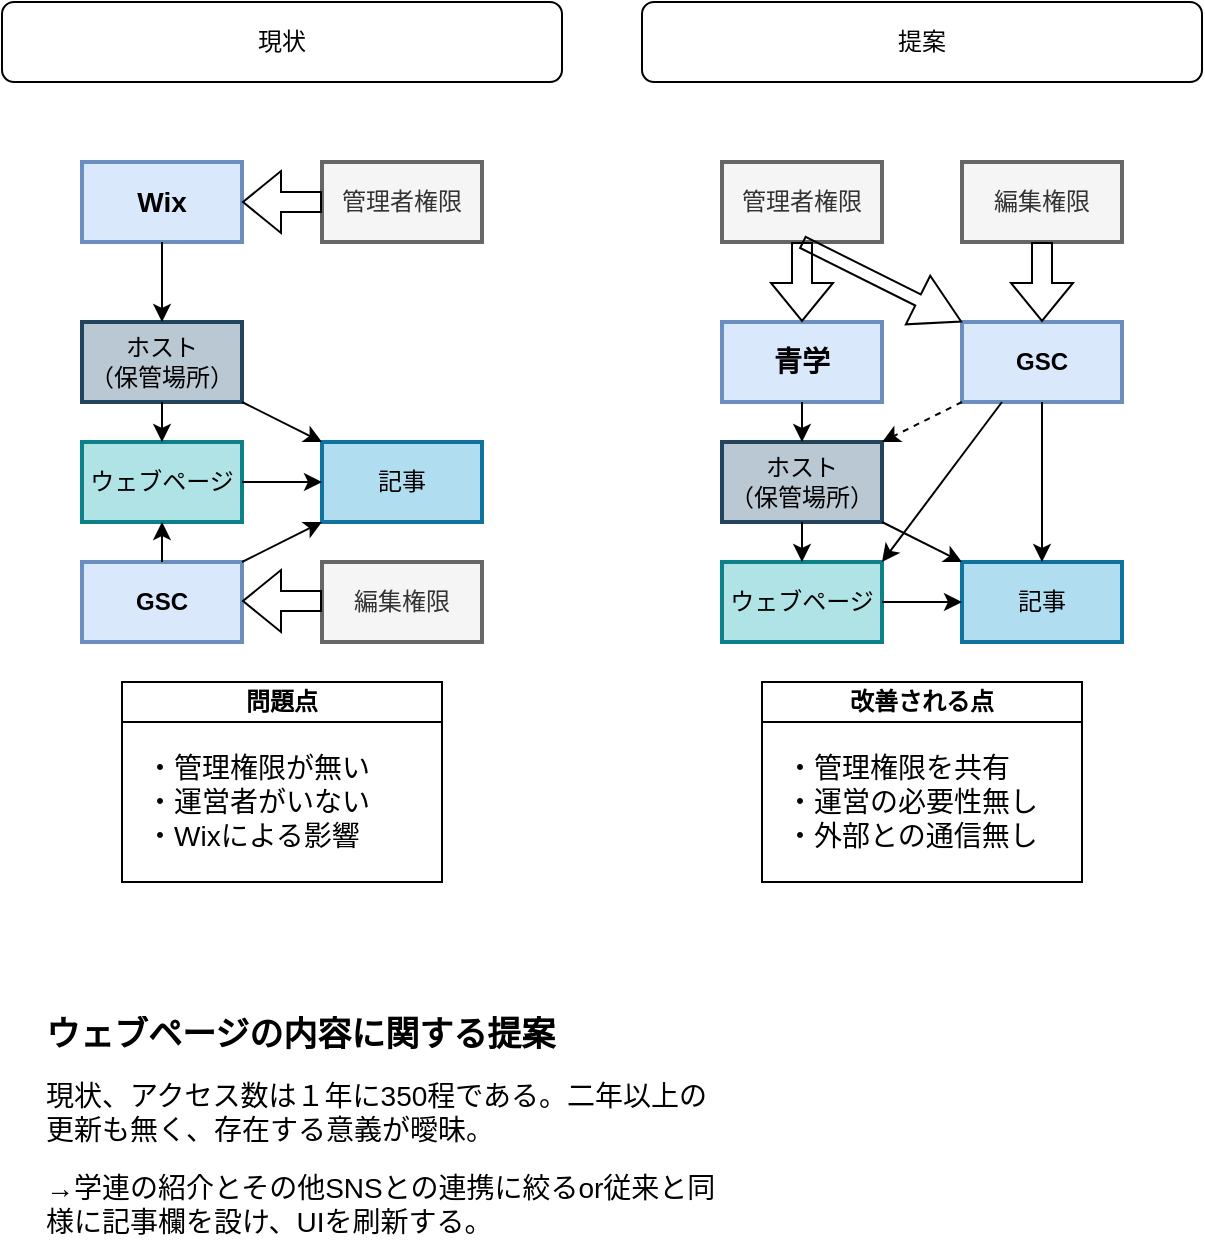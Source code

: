 <mxfile version="24.6.5" type="github">
  <diagram name="Page-1" id="foA03Sj28Lwy8-XEo3pu">
    <mxGraphModel dx="653" dy="946" grid="1" gridSize="10" guides="1" tooltips="1" connect="1" arrows="1" fold="1" page="1" pageScale="1" pageWidth="827" pageHeight="1169" math="0" shadow="0">
      <root>
        <mxCell id="0" />
        <mxCell id="1" parent="0" />
        <mxCell id="9BAr9_L27xOgPUCJvzYx-1" value="ウェブページ" style="rounded=0;whiteSpace=wrap;html=1;fillColor=#b0e3e6;strokeWidth=2;align=center;strokeColor=#0e8088;" parent="1" vertex="1">
          <mxGeometry x="80" y="240" width="80" height="40" as="geometry" />
        </mxCell>
        <mxCell id="9BAr9_L27xOgPUCJvzYx-2" value="記事" style="rounded=0;whiteSpace=wrap;html=1;fillColor=#b1ddf0;strokeWidth=2;strokeColor=#10739e;" parent="1" vertex="1">
          <mxGeometry x="200" y="240" width="80" height="40" as="geometry" />
        </mxCell>
        <mxCell id="9BAr9_L27xOgPUCJvzYx-3" value="管理者権限" style="rounded=0;whiteSpace=wrap;html=1;fillColor=#f5f5f5;strokeWidth=2;align=center;fontColor=#333333;strokeColor=#666666;" parent="1" vertex="1">
          <mxGeometry x="200" y="100" width="80" height="40" as="geometry" />
        </mxCell>
        <mxCell id="9BAr9_L27xOgPUCJvzYx-4" value="&lt;div&gt;ホスト&lt;/div&gt;&lt;div&gt;（保管場所）&lt;/div&gt;" style="rounded=0;whiteSpace=wrap;html=1;fillColor=#bac8d3;strokeWidth=2;align=center;strokeColor=#23445d;" parent="1" vertex="1">
          <mxGeometry x="80" y="180" width="80" height="40" as="geometry" />
        </mxCell>
        <mxCell id="9BAr9_L27xOgPUCJvzYx-5" value="&lt;b&gt;&lt;font style=&quot;font-size: 14px;&quot;&gt;Wix&lt;/font&gt;&lt;/b&gt;" style="rounded=0;whiteSpace=wrap;html=1;fillColor=#dae8fc;strokeWidth=2;align=center;strokeColor=#6c8ebf;" parent="1" vertex="1">
          <mxGeometry x="80" y="100" width="80" height="40" as="geometry" />
        </mxCell>
        <mxCell id="9BAr9_L27xOgPUCJvzYx-6" value="&lt;b&gt;GSC&lt;/b&gt;" style="rounded=0;whiteSpace=wrap;html=1;fillColor=#dae8fc;strokeWidth=2;align=center;strokeColor=#6c8ebf;" parent="1" vertex="1">
          <mxGeometry x="80" y="300" width="80" height="40" as="geometry" />
        </mxCell>
        <mxCell id="9BAr9_L27xOgPUCJvzYx-7" value="" style="endArrow=classic;html=1;rounded=0;exitX=0.5;exitY=1;exitDx=0;exitDy=0;entryX=0.5;entryY=0;entryDx=0;entryDy=0;" parent="1" source="9BAr9_L27xOgPUCJvzYx-4" target="9BAr9_L27xOgPUCJvzYx-1" edge="1">
          <mxGeometry width="50" height="50" relative="1" as="geometry">
            <mxPoint x="400" y="480" as="sourcePoint" />
            <mxPoint x="450" y="430" as="targetPoint" />
          </mxGeometry>
        </mxCell>
        <mxCell id="9BAr9_L27xOgPUCJvzYx-8" value="" style="endArrow=classic;html=1;rounded=0;exitX=1;exitY=1;exitDx=0;exitDy=0;entryX=0;entryY=0;entryDx=0;entryDy=0;" parent="1" source="9BAr9_L27xOgPUCJvzYx-4" target="9BAr9_L27xOgPUCJvzYx-2" edge="1">
          <mxGeometry width="50" height="50" relative="1" as="geometry">
            <mxPoint x="130" y="230" as="sourcePoint" />
            <mxPoint x="130" y="250" as="targetPoint" />
          </mxGeometry>
        </mxCell>
        <mxCell id="9BAr9_L27xOgPUCJvzYx-10" value="" style="endArrow=classic;html=1;rounded=0;exitX=0.5;exitY=1;exitDx=0;exitDy=0;" parent="1" source="9BAr9_L27xOgPUCJvzYx-5" edge="1">
          <mxGeometry width="50" height="50" relative="1" as="geometry">
            <mxPoint x="130" y="230" as="sourcePoint" />
            <mxPoint x="120" y="180" as="targetPoint" />
          </mxGeometry>
        </mxCell>
        <mxCell id="9BAr9_L27xOgPUCJvzYx-11" value="編集権限" style="rounded=0;whiteSpace=wrap;html=1;fillColor=#f5f5f5;strokeWidth=2;align=center;fontColor=#333333;strokeColor=#666666;" parent="1" vertex="1">
          <mxGeometry x="200" y="300" width="80" height="40" as="geometry" />
        </mxCell>
        <mxCell id="9BAr9_L27xOgPUCJvzYx-12" value="" style="endArrow=classic;html=1;rounded=0;exitX=1;exitY=0.5;exitDx=0;exitDy=0;entryX=0;entryY=0.5;entryDx=0;entryDy=0;" parent="1" source="9BAr9_L27xOgPUCJvzYx-1" target="9BAr9_L27xOgPUCJvzYx-2" edge="1">
          <mxGeometry width="50" height="50" relative="1" as="geometry">
            <mxPoint x="170" y="230" as="sourcePoint" />
            <mxPoint x="190" y="250" as="targetPoint" />
          </mxGeometry>
        </mxCell>
        <mxCell id="9BAr9_L27xOgPUCJvzYx-13" value="" style="endArrow=classic;html=1;rounded=0;exitX=0.5;exitY=0;exitDx=0;exitDy=0;" parent="1" source="9BAr9_L27xOgPUCJvzYx-6" edge="1">
          <mxGeometry width="50" height="50" relative="1" as="geometry">
            <mxPoint x="130" y="150" as="sourcePoint" />
            <mxPoint x="120" y="280" as="targetPoint" />
          </mxGeometry>
        </mxCell>
        <mxCell id="9BAr9_L27xOgPUCJvzYx-14" value="" style="endArrow=classic;html=1;rounded=0;exitX=1;exitY=0;exitDx=0;exitDy=0;entryX=0;entryY=1;entryDx=0;entryDy=0;" parent="1" source="9BAr9_L27xOgPUCJvzYx-6" target="9BAr9_L27xOgPUCJvzYx-2" edge="1">
          <mxGeometry width="50" height="50" relative="1" as="geometry">
            <mxPoint x="130" y="330" as="sourcePoint" />
            <mxPoint x="130" y="290" as="targetPoint" />
          </mxGeometry>
        </mxCell>
        <mxCell id="9BAr9_L27xOgPUCJvzYx-18" value="現状" style="rounded=1;whiteSpace=wrap;html=1;fillColor=none;" parent="1" vertex="1">
          <mxGeometry x="40" y="20" width="280" height="40" as="geometry" />
        </mxCell>
        <mxCell id="9BAr9_L27xOgPUCJvzYx-19" value="問題点" style="swimlane;whiteSpace=wrap;html=1;startSize=20;" parent="1" vertex="1">
          <mxGeometry x="100" y="360" width="160" height="100" as="geometry">
            <mxRectangle x="80" y="400" width="80" height="30" as="alternateBounds" />
          </mxGeometry>
        </mxCell>
        <mxCell id="9tdhreLtDoJ9jHINZUDc-1" value="&lt;font style=&quot;font-size: 14px;&quot;&gt;・管理権限が無い&lt;/font&gt;&lt;div style=&quot;font-size: 14px;&quot;&gt;&lt;font style=&quot;font-size: 14px;&quot;&gt;・運営者がいない&lt;/font&gt;&lt;/div&gt;&lt;div style=&quot;font-size: 14px;&quot;&gt;&lt;font style=&quot;font-size: 14px;&quot;&gt;・Wixによる影響&lt;/font&gt;&lt;/div&gt;" style="text;html=1;align=left;verticalAlign=middle;resizable=0;points=[];autosize=1;strokeColor=none;fillColor=none;" vertex="1" parent="9BAr9_L27xOgPUCJvzYx-19">
          <mxGeometry x="10" y="30" width="140" height="60" as="geometry" />
        </mxCell>
        <mxCell id="9tdhreLtDoJ9jHINZUDc-3" value="ウェブページ" style="rounded=0;whiteSpace=wrap;html=1;fillColor=#b0e3e6;strokeWidth=2;align=center;strokeColor=#0e8088;" vertex="1" parent="1">
          <mxGeometry x="400" y="300" width="80" height="40" as="geometry" />
        </mxCell>
        <mxCell id="9tdhreLtDoJ9jHINZUDc-4" value="記事" style="rounded=0;whiteSpace=wrap;html=1;fillColor=#b1ddf0;strokeWidth=2;strokeColor=#10739e;" vertex="1" parent="1">
          <mxGeometry x="520" y="300" width="80" height="40" as="geometry" />
        </mxCell>
        <mxCell id="9tdhreLtDoJ9jHINZUDc-5" value="管理者権限" style="rounded=0;whiteSpace=wrap;html=1;fillColor=#f5f5f5;strokeWidth=2;align=center;fontColor=#333333;strokeColor=#666666;" vertex="1" parent="1">
          <mxGeometry x="400" y="100" width="80" height="40" as="geometry" />
        </mxCell>
        <mxCell id="9tdhreLtDoJ9jHINZUDc-6" value="&lt;div&gt;ホスト&lt;/div&gt;&lt;div&gt;（保管場所）&lt;/div&gt;" style="rounded=0;whiteSpace=wrap;html=1;fillColor=#bac8d3;strokeWidth=2;align=center;strokeColor=#23445d;" vertex="1" parent="1">
          <mxGeometry x="400" y="240" width="80" height="40" as="geometry" />
        </mxCell>
        <mxCell id="9tdhreLtDoJ9jHINZUDc-7" value="&lt;b&gt;&lt;font style=&quot;font-size: 14px;&quot;&gt;青学&lt;/font&gt;&lt;/b&gt;" style="rounded=0;whiteSpace=wrap;html=1;fillColor=#dae8fc;strokeWidth=2;align=center;strokeColor=#6c8ebf;" vertex="1" parent="1">
          <mxGeometry x="400" y="180" width="80" height="40" as="geometry" />
        </mxCell>
        <mxCell id="9tdhreLtDoJ9jHINZUDc-8" value="&lt;b&gt;GSC&lt;/b&gt;" style="rounded=0;whiteSpace=wrap;html=1;fillColor=#dae8fc;strokeWidth=2;align=center;strokeColor=#6c8ebf;" vertex="1" parent="1">
          <mxGeometry x="520" y="180" width="80" height="40" as="geometry" />
        </mxCell>
        <mxCell id="9tdhreLtDoJ9jHINZUDc-12" value="編集権限" style="rounded=0;whiteSpace=wrap;html=1;fillColor=#f5f5f5;strokeWidth=2;align=center;fontColor=#333333;strokeColor=#666666;" vertex="1" parent="1">
          <mxGeometry x="520" y="100" width="80" height="40" as="geometry" />
        </mxCell>
        <mxCell id="9tdhreLtDoJ9jHINZUDc-18" value="提案" style="rounded=1;whiteSpace=wrap;html=1;fillColor=none;" vertex="1" parent="1">
          <mxGeometry x="360" y="20" width="280" height="40" as="geometry" />
        </mxCell>
        <mxCell id="9tdhreLtDoJ9jHINZUDc-19" value="改善される点" style="swimlane;whiteSpace=wrap;html=1;startSize=20;" vertex="1" parent="1">
          <mxGeometry x="420" y="360" width="160" height="100" as="geometry">
            <mxRectangle x="80" y="400" width="80" height="30" as="alternateBounds" />
          </mxGeometry>
        </mxCell>
        <mxCell id="9tdhreLtDoJ9jHINZUDc-20" value="&lt;font style=&quot;font-size: 14px;&quot;&gt;・管理権限を共有&lt;/font&gt;&lt;div style=&quot;font-size: 14px;&quot;&gt;&lt;font style=&quot;font-size: 14px;&quot;&gt;・運営の必要性無し&lt;/font&gt;&lt;/div&gt;&lt;div style=&quot;font-size: 14px;&quot;&gt;&lt;font style=&quot;font-size: 14px;&quot;&gt;・外部との通信無し&lt;/font&gt;&lt;/div&gt;" style="text;html=1;align=left;verticalAlign=middle;resizable=0;points=[];autosize=1;strokeColor=none;fillColor=none;" vertex="1" parent="9tdhreLtDoJ9jHINZUDc-19">
          <mxGeometry x="10" y="30" width="150" height="60" as="geometry" />
        </mxCell>
        <mxCell id="9tdhreLtDoJ9jHINZUDc-23" value="" style="shape=flexArrow;endArrow=classic;html=1;rounded=0;exitX=0;exitY=0.5;exitDx=0;exitDy=0;entryX=1;entryY=0.5;entryDx=0;entryDy=0;" edge="1" parent="1" source="9BAr9_L27xOgPUCJvzYx-3" target="9BAr9_L27xOgPUCJvzYx-5">
          <mxGeometry width="50" height="50" relative="1" as="geometry">
            <mxPoint x="380" y="500" as="sourcePoint" />
            <mxPoint x="430" y="450" as="targetPoint" />
          </mxGeometry>
        </mxCell>
        <mxCell id="9tdhreLtDoJ9jHINZUDc-24" value="" style="shape=flexArrow;endArrow=classic;html=1;rounded=0;exitX=0;exitY=0.5;exitDx=0;exitDy=0;entryX=1;entryY=0.5;entryDx=0;entryDy=0;" edge="1" parent="1">
          <mxGeometry width="50" height="50" relative="1" as="geometry">
            <mxPoint x="200" y="319.5" as="sourcePoint" />
            <mxPoint x="160" y="319.5" as="targetPoint" />
          </mxGeometry>
        </mxCell>
        <mxCell id="9tdhreLtDoJ9jHINZUDc-25" value="" style="shape=flexArrow;endArrow=classic;html=1;rounded=0;exitX=0.5;exitY=1;exitDx=0;exitDy=0;entryX=0.5;entryY=0;entryDx=0;entryDy=0;" edge="1" parent="1" source="9tdhreLtDoJ9jHINZUDc-5" target="9tdhreLtDoJ9jHINZUDc-7">
          <mxGeometry width="50" height="50" relative="1" as="geometry">
            <mxPoint x="370" y="160" as="sourcePoint" />
            <mxPoint x="330" y="160" as="targetPoint" />
          </mxGeometry>
        </mxCell>
        <mxCell id="9tdhreLtDoJ9jHINZUDc-26" value="" style="shape=flexArrow;endArrow=classic;html=1;rounded=0;exitX=0.5;exitY=1;exitDx=0;exitDy=0;entryX=0.5;entryY=0;entryDx=0;entryDy=0;" edge="1" parent="1">
          <mxGeometry width="50" height="50" relative="1" as="geometry">
            <mxPoint x="560" y="140" as="sourcePoint" />
            <mxPoint x="560" y="180" as="targetPoint" />
          </mxGeometry>
        </mxCell>
        <mxCell id="9tdhreLtDoJ9jHINZUDc-27" value="" style="shape=flexArrow;endArrow=classic;html=1;rounded=0;entryX=0;entryY=0;entryDx=0;entryDy=0;width=6.19;endSize=7.69;" edge="1" parent="1" target="9tdhreLtDoJ9jHINZUDc-8">
          <mxGeometry width="50" height="50" relative="1" as="geometry">
            <mxPoint x="440" y="140" as="sourcePoint" />
            <mxPoint x="450" y="190" as="targetPoint" />
          </mxGeometry>
        </mxCell>
        <mxCell id="9tdhreLtDoJ9jHINZUDc-29" value="" style="endArrow=classic;html=1;rounded=0;exitX=0.5;exitY=1;exitDx=0;exitDy=0;entryX=0.5;entryY=0;entryDx=0;entryDy=0;" edge="1" parent="1" source="9tdhreLtDoJ9jHINZUDc-7" target="9tdhreLtDoJ9jHINZUDc-6">
          <mxGeometry width="50" height="50" relative="1" as="geometry">
            <mxPoint x="130" y="230" as="sourcePoint" />
            <mxPoint x="130" y="250" as="targetPoint" />
          </mxGeometry>
        </mxCell>
        <mxCell id="9tdhreLtDoJ9jHINZUDc-30" value="" style="endArrow=classic;html=1;rounded=0;dashed=1;exitX=0;exitY=1;exitDx=0;exitDy=0;entryX=1;entryY=0;entryDx=0;entryDy=0;" edge="1" parent="1" source="9tdhreLtDoJ9jHINZUDc-8" target="9tdhreLtDoJ9jHINZUDc-6">
          <mxGeometry width="50" height="50" relative="1" as="geometry">
            <mxPoint x="420" y="380" as="sourcePoint" />
            <mxPoint x="470" y="330" as="targetPoint" />
          </mxGeometry>
        </mxCell>
        <mxCell id="9tdhreLtDoJ9jHINZUDc-31" value="" style="endArrow=classic;html=1;rounded=0;exitX=0.5;exitY=1;exitDx=0;exitDy=0;" edge="1" parent="1" source="9tdhreLtDoJ9jHINZUDc-6" target="9tdhreLtDoJ9jHINZUDc-3">
          <mxGeometry width="50" height="50" relative="1" as="geometry">
            <mxPoint x="430" y="420" as="sourcePoint" />
            <mxPoint x="480" y="370" as="targetPoint" />
          </mxGeometry>
        </mxCell>
        <mxCell id="9tdhreLtDoJ9jHINZUDc-32" value="" style="endArrow=classic;html=1;rounded=0;exitX=1;exitY=1;exitDx=0;exitDy=0;entryX=0;entryY=0;entryDx=0;entryDy=0;" edge="1" parent="1" source="9tdhreLtDoJ9jHINZUDc-6" target="9tdhreLtDoJ9jHINZUDc-4">
          <mxGeometry width="50" height="50" relative="1" as="geometry">
            <mxPoint x="540" y="430" as="sourcePoint" />
            <mxPoint x="590" y="380" as="targetPoint" />
          </mxGeometry>
        </mxCell>
        <mxCell id="9tdhreLtDoJ9jHINZUDc-33" value="" style="endArrow=classic;html=1;rounded=0;exitX=0.5;exitY=1;exitDx=0;exitDy=0;entryX=0.5;entryY=0;entryDx=0;entryDy=0;" edge="1" parent="1" source="9tdhreLtDoJ9jHINZUDc-8" target="9tdhreLtDoJ9jHINZUDc-4">
          <mxGeometry width="50" height="50" relative="1" as="geometry">
            <mxPoint x="490" y="290" as="sourcePoint" />
            <mxPoint x="530" y="310" as="targetPoint" />
          </mxGeometry>
        </mxCell>
        <mxCell id="9tdhreLtDoJ9jHINZUDc-34" value="" style="endArrow=classic;html=1;rounded=0;exitX=0.25;exitY=1;exitDx=0;exitDy=0;entryX=1;entryY=0;entryDx=0;entryDy=0;" edge="1" parent="1" source="9tdhreLtDoJ9jHINZUDc-8" target="9tdhreLtDoJ9jHINZUDc-3">
          <mxGeometry width="50" height="50" relative="1" as="geometry">
            <mxPoint x="530" y="460" as="sourcePoint" />
            <mxPoint x="580" y="410" as="targetPoint" />
          </mxGeometry>
        </mxCell>
        <mxCell id="9tdhreLtDoJ9jHINZUDc-35" value="" style="endArrow=classic;html=1;rounded=0;entryX=0;entryY=0.5;entryDx=0;entryDy=0;exitX=1;exitY=0.5;exitDx=0;exitDy=0;" edge="1" parent="1" source="9tdhreLtDoJ9jHINZUDc-3" target="9tdhreLtDoJ9jHINZUDc-4">
          <mxGeometry width="50" height="50" relative="1" as="geometry">
            <mxPoint x="330" y="430" as="sourcePoint" />
            <mxPoint x="380" y="380" as="targetPoint" />
          </mxGeometry>
        </mxCell>
        <mxCell id="9tdhreLtDoJ9jHINZUDc-37" value="&lt;h1 style=&quot;margin-top: 0px; font-size: 17px;&quot;&gt;&lt;font style=&quot;font-size: 17px;&quot;&gt;ウェブページの内容に関する提案&lt;/font&gt;&lt;/h1&gt;&lt;p style=&quot;&quot;&gt;&lt;font style=&quot;font-size: 14px;&quot;&gt;現状、アクセス数は１年に350程である。二年以上の更新も無く、存在する意義が曖昧。&lt;/font&gt;&lt;/p&gt;&lt;p style=&quot;&quot;&gt;&lt;font style=&quot;font-size: 14px;&quot;&gt;→学連の紹介とその他SNSとの連携に絞るor従来と同様に記事欄を設け、UIを刷新する。&lt;/font&gt;&lt;/p&gt;" style="text;html=1;whiteSpace=wrap;overflow=hidden;rounded=0;" vertex="1" parent="1">
          <mxGeometry x="60" y="520" width="340" height="120" as="geometry" />
        </mxCell>
      </root>
    </mxGraphModel>
  </diagram>
</mxfile>
